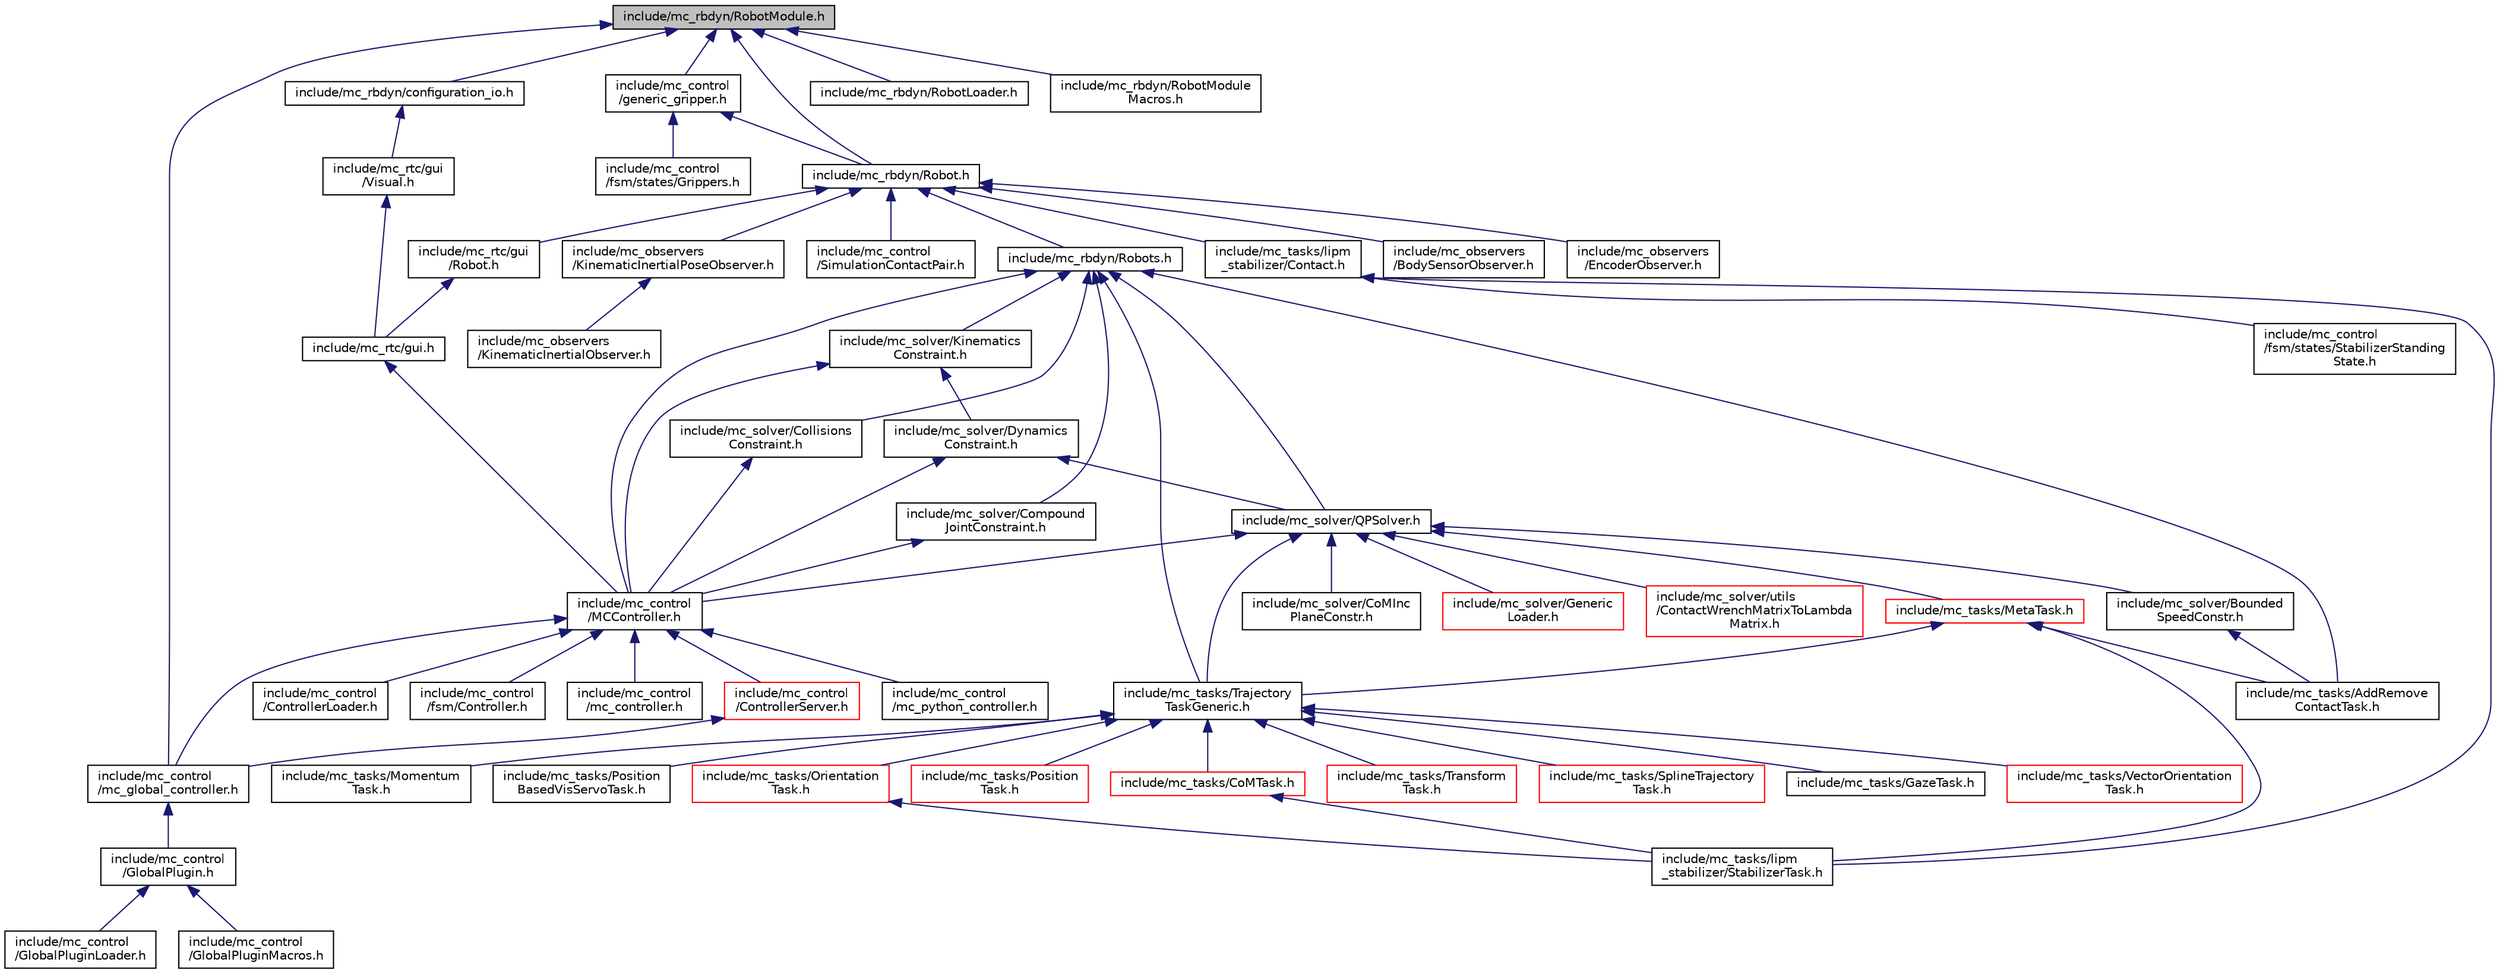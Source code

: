 digraph "include/mc_rbdyn/RobotModule.h"
{
 // INTERACTIVE_SVG=YES
  edge [fontname="Helvetica",fontsize="10",labelfontname="Helvetica",labelfontsize="10"];
  node [fontname="Helvetica",fontsize="10",shape=record];
  Node43 [label="include/mc_rbdyn/RobotModule.h",height=0.2,width=0.4,color="black", fillcolor="grey75", style="filled", fontcolor="black"];
  Node43 -> Node44 [dir="back",color="midnightblue",fontsize="10",style="solid",fontname="Helvetica"];
  Node44 [label="include/mc_rbdyn/Robot.h",height=0.2,width=0.4,color="black", fillcolor="white", style="filled",URL="$mc__rbdyn_2Robot_8h.html"];
  Node44 -> Node45 [dir="back",color="midnightblue",fontsize="10",style="solid",fontname="Helvetica"];
  Node45 [label="include/mc_rbdyn/Robots.h",height=0.2,width=0.4,color="black", fillcolor="white", style="filled",URL="$Robots_8h.html"];
  Node45 -> Node46 [dir="back",color="midnightblue",fontsize="10",style="solid",fontname="Helvetica"];
  Node46 [label="include/mc_solver/QPSolver.h",height=0.2,width=0.4,color="black", fillcolor="white", style="filled",URL="$QPSolver_8h.html"];
  Node46 -> Node47 [dir="back",color="midnightblue",fontsize="10",style="solid",fontname="Helvetica"];
  Node47 [label="include/mc_tasks/MetaTask.h",height=0.2,width=0.4,color="red", fillcolor="white", style="filled",URL="$MetaTask_8h.html"];
  Node47 -> Node78 [dir="back",color="midnightblue",fontsize="10",style="solid",fontname="Helvetica"];
  Node78 [label="include/mc_tasks/Trajectory\lTaskGeneric.h",height=0.2,width=0.4,color="black", fillcolor="white", style="filled",URL="$TrajectoryTaskGeneric_8h.html"];
  Node78 -> Node79 [dir="back",color="midnightblue",fontsize="10",style="solid",fontname="Helvetica"];
  Node79 [label="include/mc_tasks/Orientation\lTask.h",height=0.2,width=0.4,color="red", fillcolor="white", style="filled",URL="$OrientationTask_8h.html"];
  Node79 -> Node83 [dir="back",color="midnightblue",fontsize="10",style="solid",fontname="Helvetica"];
  Node83 [label="include/mc_tasks/lipm\l_stabilizer/StabilizerTask.h",height=0.2,width=0.4,color="black", fillcolor="white", style="filled",URL="$StabilizerTask_8h.html"];
  Node78 -> Node84 [dir="back",color="midnightblue",fontsize="10",style="solid",fontname="Helvetica"];
  Node84 [label="include/mc_tasks/Position\lTask.h",height=0.2,width=0.4,color="red", fillcolor="white", style="filled",URL="$PositionTask_8h.html"];
  Node78 -> Node85 [dir="back",color="midnightblue",fontsize="10",style="solid",fontname="Helvetica"];
  Node85 [label="include/mc_tasks/CoMTask.h",height=0.2,width=0.4,color="red", fillcolor="white", style="filled",URL="$CoMTask_8h.html"];
  Node85 -> Node83 [dir="back",color="midnightblue",fontsize="10",style="solid",fontname="Helvetica"];
  Node78 -> Node86 [dir="back",color="midnightblue",fontsize="10",style="solid",fontname="Helvetica"];
  Node86 [label="include/mc_tasks/Transform\lTask.h",height=0.2,width=0.4,color="red", fillcolor="white", style="filled",URL="$TransformTask_8h.html"];
  Node78 -> Node92 [dir="back",color="midnightblue",fontsize="10",style="solid",fontname="Helvetica"];
  Node92 [label="include/mc_tasks/SplineTrajectory\lTask.h",height=0.2,width=0.4,color="red", fillcolor="white", style="filled",URL="$SplineTrajectoryTask_8h.html"];
  Node78 -> Node95 [dir="back",color="midnightblue",fontsize="10",style="solid",fontname="Helvetica"];
  Node95 [label="include/mc_tasks/GazeTask.h",height=0.2,width=0.4,color="black", fillcolor="white", style="filled",URL="$GazeTask_8h.html"];
  Node78 -> Node96 [dir="back",color="midnightblue",fontsize="10",style="solid",fontname="Helvetica"];
  Node96 [label="include/mc_tasks/VectorOrientation\lTask.h",height=0.2,width=0.4,color="red", fillcolor="white", style="filled",URL="$VectorOrientationTask_8h.html"];
  Node78 -> Node102 [dir="back",color="midnightblue",fontsize="10",style="solid",fontname="Helvetica"];
  Node102 [label="include/mc_tasks/Momentum\lTask.h",height=0.2,width=0.4,color="black", fillcolor="white", style="filled",URL="$MomentumTask_8h.html"];
  Node78 -> Node103 [dir="back",color="midnightblue",fontsize="10",style="solid",fontname="Helvetica"];
  Node103 [label="include/mc_tasks/Position\lBasedVisServoTask.h",height=0.2,width=0.4,color="black", fillcolor="white", style="filled",URL="$PositionBasedVisServoTask_8h.html"];
  Node47 -> Node104 [dir="back",color="midnightblue",fontsize="10",style="solid",fontname="Helvetica"];
  Node104 [label="include/mc_tasks/AddRemove\lContactTask.h",height=0.2,width=0.4,color="black", fillcolor="white", style="filled",URL="$AddRemoveContactTask_8h.html"];
  Node47 -> Node83 [dir="back",color="midnightblue",fontsize="10",style="solid",fontname="Helvetica"];
  Node46 -> Node52 [dir="back",color="midnightblue",fontsize="10",style="solid",fontname="Helvetica"];
  Node52 [label="include/mc_control\l/MCController.h",height=0.2,width=0.4,color="black", fillcolor="white", style="filled",URL="$MCController_8h.html"];
  Node52 -> Node53 [dir="back",color="midnightblue",fontsize="10",style="solid",fontname="Helvetica"];
  Node53 [label="include/mc_control\l/ControllerServer.h",height=0.2,width=0.4,color="red", fillcolor="white", style="filled",URL="$ControllerServer_8h.html"];
  Node53 -> Node55 [dir="back",color="midnightblue",fontsize="10",style="solid",fontname="Helvetica"];
  Node55 [label="include/mc_control\l/mc_global_controller.h",height=0.2,width=0.4,color="black", fillcolor="white", style="filled",URL="$mc__global__controller_8h.html"];
  Node55 -> Node56 [dir="back",color="midnightblue",fontsize="10",style="solid",fontname="Helvetica"];
  Node56 [label="include/mc_control\l/GlobalPlugin.h",height=0.2,width=0.4,color="black", fillcolor="white", style="filled",URL="$GlobalPlugin_8h.html"];
  Node56 -> Node57 [dir="back",color="midnightblue",fontsize="10",style="solid",fontname="Helvetica"];
  Node57 [label="include/mc_control\l/GlobalPluginLoader.h",height=0.2,width=0.4,color="black", fillcolor="white", style="filled",URL="$GlobalPluginLoader_8h.html"];
  Node56 -> Node58 [dir="back",color="midnightblue",fontsize="10",style="solid",fontname="Helvetica"];
  Node58 [label="include/mc_control\l/GlobalPluginMacros.h",height=0.2,width=0.4,color="black", fillcolor="white", style="filled",URL="$GlobalPluginMacros_8h.html"];
  Node52 -> Node59 [dir="back",color="midnightblue",fontsize="10",style="solid",fontname="Helvetica"];
  Node59 [label="include/mc_control\l/ControllerLoader.h",height=0.2,width=0.4,color="black", fillcolor="white", style="filled",URL="$ControllerLoader_8h.html"];
  Node52 -> Node60 [dir="back",color="midnightblue",fontsize="10",style="solid",fontname="Helvetica"];
  Node60 [label="include/mc_control\l/fsm/Controller.h",height=0.2,width=0.4,color="black", fillcolor="white", style="filled",URL="$Controller_8h.html"];
  Node52 -> Node55 [dir="back",color="midnightblue",fontsize="10",style="solid",fontname="Helvetica"];
  Node52 -> Node61 [dir="back",color="midnightblue",fontsize="10",style="solid",fontname="Helvetica"];
  Node61 [label="include/mc_control\l/mc_controller.h",height=0.2,width=0.4,color="black", fillcolor="white", style="filled",URL="$mc__controller_8h.html"];
  Node52 -> Node62 [dir="back",color="midnightblue",fontsize="10",style="solid",fontname="Helvetica"];
  Node62 [label="include/mc_control\l/mc_python_controller.h",height=0.2,width=0.4,color="black", fillcolor="white", style="filled",URL="$mc__python__controller_8h.html"];
  Node46 -> Node78 [dir="back",color="midnightblue",fontsize="10",style="solid",fontname="Helvetica"];
  Node46 -> Node106 [dir="back",color="midnightblue",fontsize="10",style="solid",fontname="Helvetica"];
  Node106 [label="include/mc_solver/Bounded\lSpeedConstr.h",height=0.2,width=0.4,color="black", fillcolor="white", style="filled",URL="$BoundedSpeedConstr_8h.html"];
  Node106 -> Node104 [dir="back",color="midnightblue",fontsize="10",style="solid",fontname="Helvetica"];
  Node46 -> Node107 [dir="back",color="midnightblue",fontsize="10",style="solid",fontname="Helvetica"];
  Node107 [label="include/mc_solver/CoMInc\lPlaneConstr.h",height=0.2,width=0.4,color="black", fillcolor="white", style="filled",URL="$CoMIncPlaneConstr_8h.html"];
  Node46 -> Node108 [dir="back",color="midnightblue",fontsize="10",style="solid",fontname="Helvetica"];
  Node108 [label="include/mc_solver/Generic\lLoader.h",height=0.2,width=0.4,color="red", fillcolor="white", style="filled",URL="$GenericLoader_8h.html"];
  Node46 -> Node110 [dir="back",color="midnightblue",fontsize="10",style="solid",fontname="Helvetica"];
  Node110 [label="include/mc_solver/utils\l/ContactWrenchMatrixToLambda\lMatrix.h",height=0.2,width=0.4,color="red", fillcolor="white", style="filled",URL="$ContactWrenchMatrixToLambdaMatrix_8h.html"];
  Node45 -> Node116 [dir="back",color="midnightblue",fontsize="10",style="solid",fontname="Helvetica"];
  Node116 [label="include/mc_solver/Kinematics\lConstraint.h",height=0.2,width=0.4,color="black", fillcolor="white", style="filled",URL="$KinematicsConstraint_8h.html"];
  Node116 -> Node117 [dir="back",color="midnightblue",fontsize="10",style="solid",fontname="Helvetica"];
  Node117 [label="include/mc_solver/Dynamics\lConstraint.h",height=0.2,width=0.4,color="black", fillcolor="white", style="filled",URL="$DynamicsConstraint_8h.html"];
  Node117 -> Node46 [dir="back",color="midnightblue",fontsize="10",style="solid",fontname="Helvetica"];
  Node117 -> Node52 [dir="back",color="midnightblue",fontsize="10",style="solid",fontname="Helvetica"];
  Node116 -> Node52 [dir="back",color="midnightblue",fontsize="10",style="solid",fontname="Helvetica"];
  Node45 -> Node52 [dir="back",color="midnightblue",fontsize="10",style="solid",fontname="Helvetica"];
  Node45 -> Node118 [dir="back",color="midnightblue",fontsize="10",style="solid",fontname="Helvetica"];
  Node118 [label="include/mc_solver/Collisions\lConstraint.h",height=0.2,width=0.4,color="black", fillcolor="white", style="filled",URL="$CollisionsConstraint_8h.html"];
  Node118 -> Node52 [dir="back",color="midnightblue",fontsize="10",style="solid",fontname="Helvetica"];
  Node45 -> Node119 [dir="back",color="midnightblue",fontsize="10",style="solid",fontname="Helvetica"];
  Node119 [label="include/mc_solver/Compound\lJointConstraint.h",height=0.2,width=0.4,color="black", fillcolor="white", style="filled",URL="$CompoundJointConstraint_8h.html"];
  Node119 -> Node52 [dir="back",color="midnightblue",fontsize="10",style="solid",fontname="Helvetica"];
  Node45 -> Node78 [dir="back",color="midnightblue",fontsize="10",style="solid",fontname="Helvetica"];
  Node45 -> Node104 [dir="back",color="midnightblue",fontsize="10",style="solid",fontname="Helvetica"];
  Node44 -> Node120 [dir="back",color="midnightblue",fontsize="10",style="solid",fontname="Helvetica"];
  Node120 [label="include/mc_rtc/gui\l/Robot.h",height=0.2,width=0.4,color="black", fillcolor="white", style="filled",URL="$mc__rtc_2gui_2Robot_8h.html"];
  Node120 -> Node121 [dir="back",color="midnightblue",fontsize="10",style="solid",fontname="Helvetica"];
  Node121 [label="include/mc_rtc/gui.h",height=0.2,width=0.4,color="black", fillcolor="white", style="filled",URL="$gui_8h.html"];
  Node121 -> Node52 [dir="back",color="midnightblue",fontsize="10",style="solid",fontname="Helvetica"];
  Node44 -> Node122 [dir="back",color="midnightblue",fontsize="10",style="solid",fontname="Helvetica"];
  Node122 [label="include/mc_tasks/lipm\l_stabilizer/Contact.h",height=0.2,width=0.4,color="black", fillcolor="white", style="filled",URL="$mc__tasks_2lipm__stabilizer_2Contact_8h.html"];
  Node122 -> Node77 [dir="back",color="midnightblue",fontsize="10",style="solid",fontname="Helvetica"];
  Node77 [label="include/mc_control\l/fsm/states/StabilizerStanding\lState.h",height=0.2,width=0.4,color="black", fillcolor="white", style="filled",URL="$StabilizerStandingState_8h.html"];
  Node122 -> Node83 [dir="back",color="midnightblue",fontsize="10",style="solid",fontname="Helvetica"];
  Node44 -> Node123 [dir="back",color="midnightblue",fontsize="10",style="solid",fontname="Helvetica"];
  Node123 [label="include/mc_control\l/SimulationContactPair.h",height=0.2,width=0.4,color="black", fillcolor="white", style="filled",URL="$SimulationContactPair_8h.html"];
  Node44 -> Node124 [dir="back",color="midnightblue",fontsize="10",style="solid",fontname="Helvetica"];
  Node124 [label="include/mc_observers\l/BodySensorObserver.h",height=0.2,width=0.4,color="black", fillcolor="white", style="filled",URL="$BodySensorObserver_8h.html"];
  Node44 -> Node125 [dir="back",color="midnightblue",fontsize="10",style="solid",fontname="Helvetica"];
  Node125 [label="include/mc_observers\l/EncoderObserver.h",height=0.2,width=0.4,color="black", fillcolor="white", style="filled",URL="$EncoderObserver_8h.html"];
  Node44 -> Node126 [dir="back",color="midnightblue",fontsize="10",style="solid",fontname="Helvetica"];
  Node126 [label="include/mc_observers\l/KinematicInertialPoseObserver.h",height=0.2,width=0.4,color="black", fillcolor="white", style="filled",URL="$KinematicInertialPoseObserver_8h.html"];
  Node126 -> Node127 [dir="back",color="midnightblue",fontsize="10",style="solid",fontname="Helvetica"];
  Node127 [label="include/mc_observers\l/KinematicInertialObserver.h",height=0.2,width=0.4,color="black", fillcolor="white", style="filled",URL="$KinematicInertialObserver_8h.html"];
  Node43 -> Node128 [dir="back",color="midnightblue",fontsize="10",style="solid",fontname="Helvetica"];
  Node128 [label="include/mc_control\l/generic_gripper.h",height=0.2,width=0.4,color="black", fillcolor="white", style="filled",URL="$generic__gripper_8h.html"];
  Node128 -> Node44 [dir="back",color="midnightblue",fontsize="10",style="solid",fontname="Helvetica"];
  Node128 -> Node71 [dir="back",color="midnightblue",fontsize="10",style="solid",fontname="Helvetica"];
  Node71 [label="include/mc_control\l/fsm/states/Grippers.h",height=0.2,width=0.4,color="black", fillcolor="white", style="filled",URL="$Grippers_8h.html"];
  Node43 -> Node129 [dir="back",color="midnightblue",fontsize="10",style="solid",fontname="Helvetica"];
  Node129 [label="include/mc_rbdyn/configuration_io.h",height=0.2,width=0.4,color="black", fillcolor="white", style="filled",URL="$configuration__io_8h.html"];
  Node129 -> Node130 [dir="back",color="midnightblue",fontsize="10",style="solid",fontname="Helvetica"];
  Node130 [label="include/mc_rtc/gui\l/Visual.h",height=0.2,width=0.4,color="black", fillcolor="white", style="filled",URL="$Visual_8h.html"];
  Node130 -> Node121 [dir="back",color="midnightblue",fontsize="10",style="solid",fontname="Helvetica"];
  Node43 -> Node55 [dir="back",color="midnightblue",fontsize="10",style="solid",fontname="Helvetica"];
  Node43 -> Node131 [dir="back",color="midnightblue",fontsize="10",style="solid",fontname="Helvetica"];
  Node131 [label="include/mc_rbdyn/RobotLoader.h",height=0.2,width=0.4,color="black", fillcolor="white", style="filled",URL="$RobotLoader_8h.html"];
  Node43 -> Node132 [dir="back",color="midnightblue",fontsize="10",style="solid",fontname="Helvetica"];
  Node132 [label="include/mc_rbdyn/RobotModule\lMacros.h",height=0.2,width=0.4,color="black", fillcolor="white", style="filled",URL="$RobotModuleMacros_8h.html"];
}
